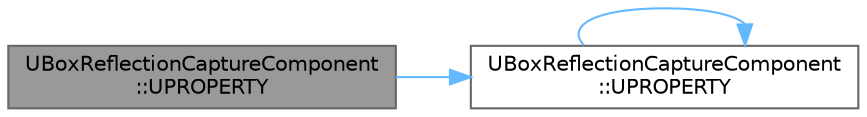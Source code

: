 digraph "UBoxReflectionCaptureComponent::UPROPERTY"
{
 // INTERACTIVE_SVG=YES
 // LATEX_PDF_SIZE
  bgcolor="transparent";
  edge [fontname=Helvetica,fontsize=10,labelfontname=Helvetica,labelfontsize=10];
  node [fontname=Helvetica,fontsize=10,shape=box,height=0.2,width=0.4];
  rankdir="LR";
  Node1 [id="Node000001",label="UBoxReflectionCaptureComponent\l::UPROPERTY",height=0.2,width=0.4,color="gray40", fillcolor="grey60", style="filled", fontcolor="black",tooltip=" "];
  Node1 -> Node2 [id="edge1_Node000001_Node000002",color="steelblue1",style="solid",tooltip=" "];
  Node2 [id="Node000002",label="UBoxReflectionCaptureComponent\l::UPROPERTY",height=0.2,width=0.4,color="grey40", fillcolor="white", style="filled",URL="$d8/d24/classUBoxReflectionCaptureComponent.html#a80a449af5abc065686fbdb7cc91a77a2",tooltip=" "];
  Node2 -> Node2 [id="edge2_Node000002_Node000002",color="steelblue1",style="solid",tooltip=" "];
}
